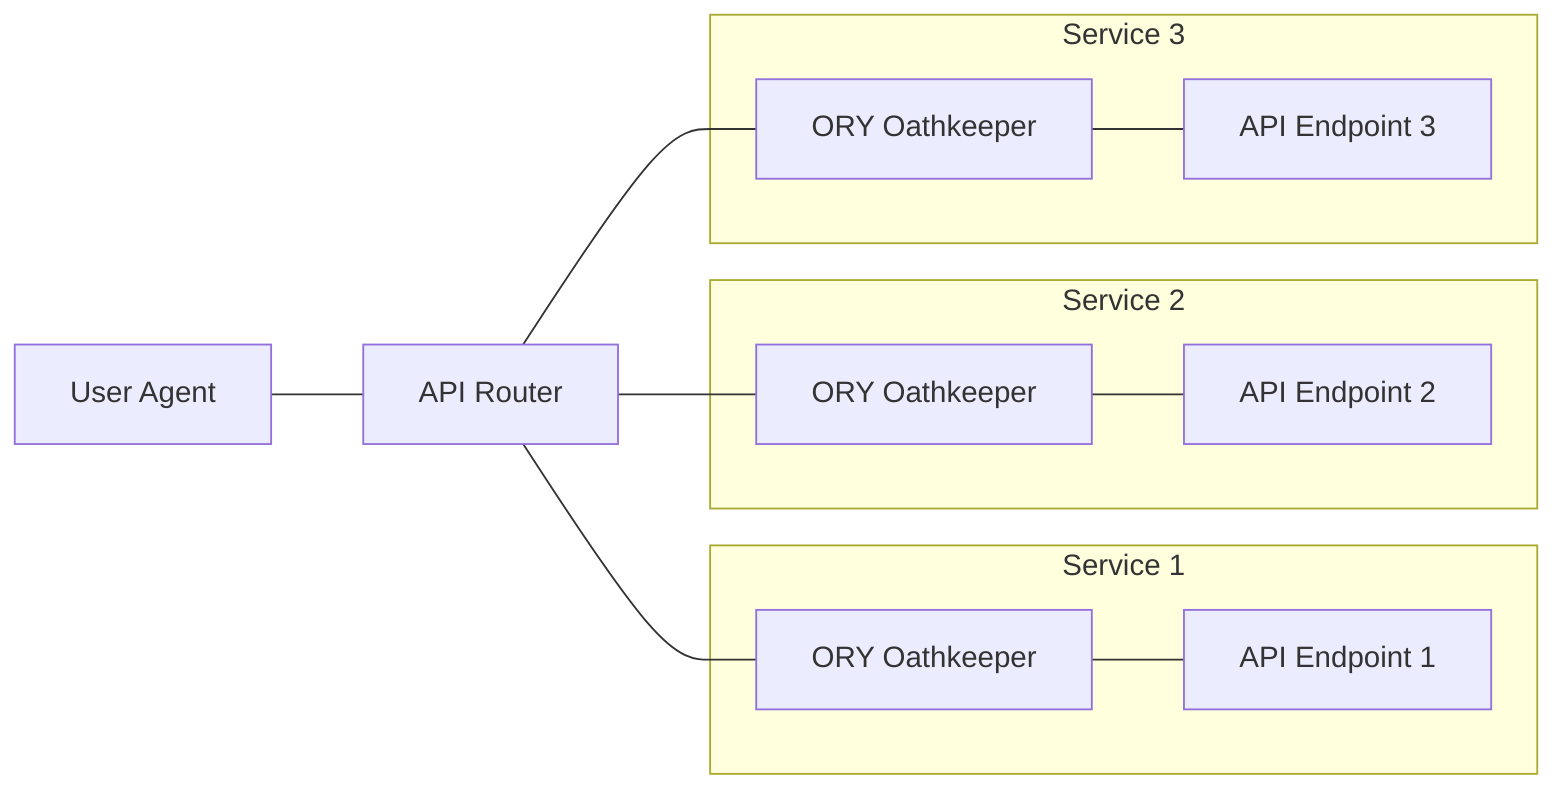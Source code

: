 graph LR

    UA[User Agent] --- APIR[API Router]

    APIR ---  FW1[ORY Oathkeeper]
    subgraph Service 1
    FW1 --- API1[API Endpoint 1]
    end

    APIR ---  FW2[ORY Oathkeeper]
    subgraph Service 2
    FW2 --- API2[API Endpoint 2]
    end

    APIR ---  FW3[ORY Oathkeeper]
    subgraph Service 3
    FW3 --- API3[API Endpoint 3]
    end